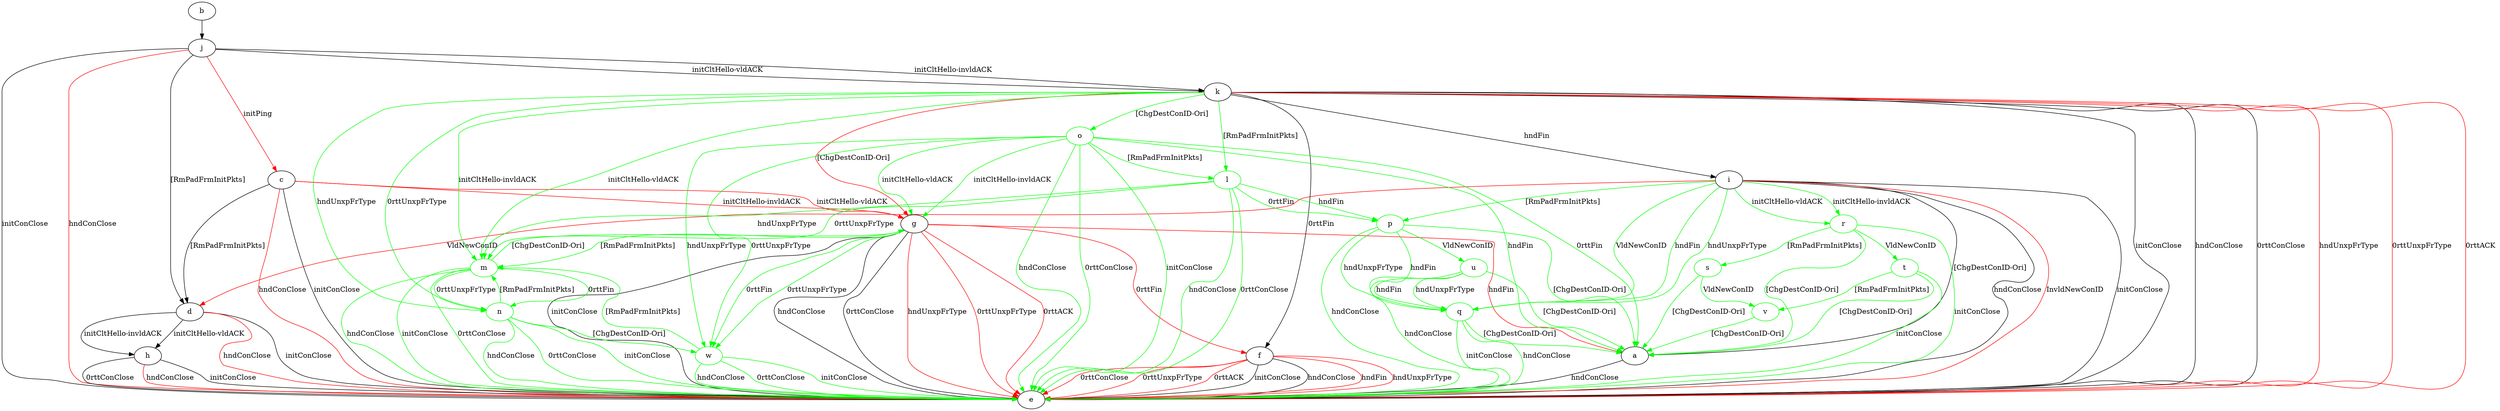 digraph "" {
	a -> e	[key=0,
		label="hndConClose "];
	b -> j	[key=0];
	c -> d	[key=0,
		label="[RmPadFrmInitPkts] "];
	c -> e	[key=0,
		label="initConClose "];
	c -> e	[key=1,
		color=red,
		label="hndConClose "];
	c -> g	[key=0,
		color=red,
		label="initCltHello-vldACK "];
	c -> g	[key=1,
		color=red,
		label="initCltHello-invldACK "];
	d -> e	[key=0,
		label="initConClose "];
	d -> e	[key=1,
		color=red,
		label="hndConClose "];
	d -> h	[key=0,
		label="initCltHello-vldACK "];
	d -> h	[key=1,
		label="initCltHello-invldACK "];
	f -> e	[key=0,
		label="initConClose "];
	f -> e	[key=1,
		label="hndConClose "];
	f -> e	[key=2,
		color=red,
		label="hndFin "];
	f -> e	[key=3,
		color=red,
		label="hndUnxpFrType "];
	f -> e	[key=4,
		color=red,
		label="0rttConClose "];
	f -> e	[key=5,
		color=red,
		label="0rttUnxpFrType "];
	f -> e	[key=6,
		color=red,
		label="0rttACK "];
	g -> a	[key=0,
		color=red,
		label="hndFin "];
	g -> e	[key=0,
		label="initConClose "];
	g -> e	[key=1,
		label="hndConClose "];
	g -> e	[key=2,
		label="0rttConClose "];
	g -> e	[key=3,
		color=red,
		label="hndUnxpFrType "];
	g -> e	[key=4,
		color=red,
		label="0rttUnxpFrType "];
	g -> e	[key=5,
		color=red,
		label="0rttACK "];
	g -> f	[key=0,
		color=red,
		label="0rttFin "];
	m	[color=green];
	g -> m	[key=0,
		color=green,
		label="[RmPadFrmInitPkts] "];
	w	[color=green];
	g -> w	[key=0,
		color=green,
		label="0rttFin "];
	g -> w	[key=1,
		color=green,
		label="0rttUnxpFrType "];
	h -> e	[key=0,
		label="initConClose "];
	h -> e	[key=1,
		label="0rttConClose "];
	h -> e	[key=2,
		color=red,
		label="hndConClose "];
	i -> a	[key=0,
		label="[ChgDestConID-Ori] "];
	i -> d	[key=0,
		color=red,
		label="VldNewConID "];
	i -> e	[key=0,
		label="initConClose "];
	i -> e	[key=1,
		label="hndConClose "];
	i -> e	[key=2,
		color=red,
		label="InvldNewConID "];
	p	[color=green];
	i -> p	[key=0,
		color=green,
		label="[RmPadFrmInitPkts] "];
	q	[color=green];
	i -> q	[key=0,
		color=green,
		label="hndFin "];
	i -> q	[key=1,
		color=green,
		label="hndUnxpFrType "];
	i -> q	[key=2,
		color=green,
		label="VldNewConID "];
	r	[color=green];
	i -> r	[key=0,
		color=green,
		label="initCltHello-vldACK "];
	i -> r	[key=1,
		color=green,
		label="initCltHello-invldACK "];
	j -> c	[key=0,
		color=red,
		label="initPing "];
	j -> d	[key=0,
		label="[RmPadFrmInitPkts] "];
	j -> e	[key=0,
		label="initConClose "];
	j -> e	[key=1,
		color=red,
		label="hndConClose "];
	j -> k	[key=0,
		label="initCltHello-vldACK "];
	j -> k	[key=1,
		label="initCltHello-invldACK "];
	k -> e	[key=0,
		label="initConClose "];
	k -> e	[key=1,
		label="hndConClose "];
	k -> e	[key=2,
		label="0rttConClose "];
	k -> e	[key=3,
		color=red,
		label="hndUnxpFrType "];
	k -> e	[key=4,
		color=red,
		label="0rttUnxpFrType "];
	k -> e	[key=5,
		color=red,
		label="0rttACK "];
	k -> f	[key=0,
		label="0rttFin "];
	k -> g	[key=0,
		color=red,
		label="[ChgDestConID-Ori] "];
	k -> i	[key=0,
		label="hndFin "];
	l	[color=green];
	k -> l	[key=0,
		color=green,
		label="[RmPadFrmInitPkts] "];
	k -> m	[key=0,
		color=green,
		label="initCltHello-vldACK "];
	k -> m	[key=1,
		color=green,
		label="initCltHello-invldACK "];
	n	[color=green];
	k -> n	[key=0,
		color=green,
		label="hndUnxpFrType "];
	k -> n	[key=1,
		color=green,
		label="0rttUnxpFrType "];
	o	[color=green];
	k -> o	[key=0,
		color=green,
		label="[ChgDestConID-Ori] "];
	l -> e	[key=0,
		color=green,
		label="hndConClose "];
	l -> e	[key=1,
		color=green,
		label="0rttConClose "];
	l -> m	[key=0,
		color=green,
		label="hndUnxpFrType "];
	l -> m	[key=1,
		color=green,
		label="0rttUnxpFrType "];
	l -> p	[key=0,
		color=green,
		label="hndFin "];
	l -> p	[key=1,
		color=green,
		label="0rttFin "];
	m -> e	[key=0,
		color=green,
		label="initConClose "];
	m -> e	[key=1,
		color=green,
		label="hndConClose "];
	m -> e	[key=2,
		color=green,
		label="0rttConClose "];
	m -> g	[key=0,
		color=green,
		label="[ChgDestConID-Ori] "];
	m -> n	[key=0,
		color=green,
		label="0rttFin "];
	m -> n	[key=1,
		color=green,
		label="0rttUnxpFrType "];
	n -> e	[key=0,
		color=green,
		label="initConClose "];
	n -> e	[key=1,
		color=green,
		label="hndConClose "];
	n -> e	[key=2,
		color=green,
		label="0rttConClose "];
	n -> m	[key=0,
		color=green,
		label="[RmPadFrmInitPkts] "];
	n -> w	[key=0,
		color=green,
		label="[ChgDestConID-Ori] "];
	o -> a	[key=0,
		color=green,
		label="hndFin "];
	o -> a	[key=1,
		color=green,
		label="0rttFin "];
	o -> e	[key=0,
		color=green,
		label="initConClose "];
	o -> e	[key=1,
		color=green,
		label="hndConClose "];
	o -> e	[key=2,
		color=green,
		label="0rttConClose "];
	o -> g	[key=0,
		color=green,
		label="initCltHello-vldACK "];
	o -> g	[key=1,
		color=green,
		label="initCltHello-invldACK "];
	o -> l	[key=0,
		color=green,
		label="[RmPadFrmInitPkts] "];
	o -> w	[key=0,
		color=green,
		label="hndUnxpFrType "];
	o -> w	[key=1,
		color=green,
		label="0rttUnxpFrType "];
	p -> a	[key=0,
		color=green,
		label="[ChgDestConID-Ori] "];
	p -> e	[key=0,
		color=green,
		label="hndConClose "];
	p -> q	[key=0,
		color=green,
		label="hndFin "];
	p -> q	[key=1,
		color=green,
		label="hndUnxpFrType "];
	u	[color=green];
	p -> u	[key=0,
		color=green,
		label="VldNewConID "];
	q -> a	[key=0,
		color=green,
		label="[ChgDestConID-Ori] "];
	q -> e	[key=0,
		color=green,
		label="initConClose "];
	q -> e	[key=1,
		color=green,
		label="hndConClose "];
	r -> a	[key=0,
		color=green,
		label="[ChgDestConID-Ori] "];
	r -> e	[key=0,
		color=green,
		label="initConClose "];
	s	[color=green];
	r -> s	[key=0,
		color=green,
		label="[RmPadFrmInitPkts] "];
	t	[color=green];
	r -> t	[key=0,
		color=green,
		label="VldNewConID "];
	s -> a	[key=0,
		color=green,
		label="[ChgDestConID-Ori] "];
	v	[color=green];
	s -> v	[key=0,
		color=green,
		label="VldNewConID "];
	t -> a	[key=0,
		color=green,
		label="[ChgDestConID-Ori] "];
	t -> e	[key=0,
		color=green,
		label="initConClose "];
	t -> v	[key=0,
		color=green,
		label="[RmPadFrmInitPkts] "];
	u -> a	[key=0,
		color=green,
		label="[ChgDestConID-Ori] "];
	u -> e	[key=0,
		color=green,
		label="hndConClose "];
	u -> q	[key=0,
		color=green,
		label="hndFin "];
	u -> q	[key=1,
		color=green,
		label="hndUnxpFrType "];
	v -> a	[key=0,
		color=green,
		label="[ChgDestConID-Ori] "];
	w -> e	[key=0,
		color=green,
		label="initConClose "];
	w -> e	[key=1,
		color=green,
		label="hndConClose "];
	w -> e	[key=2,
		color=green,
		label="0rttConClose "];
	w -> m	[key=0,
		color=green,
		label="[RmPadFrmInitPkts] "];
}
